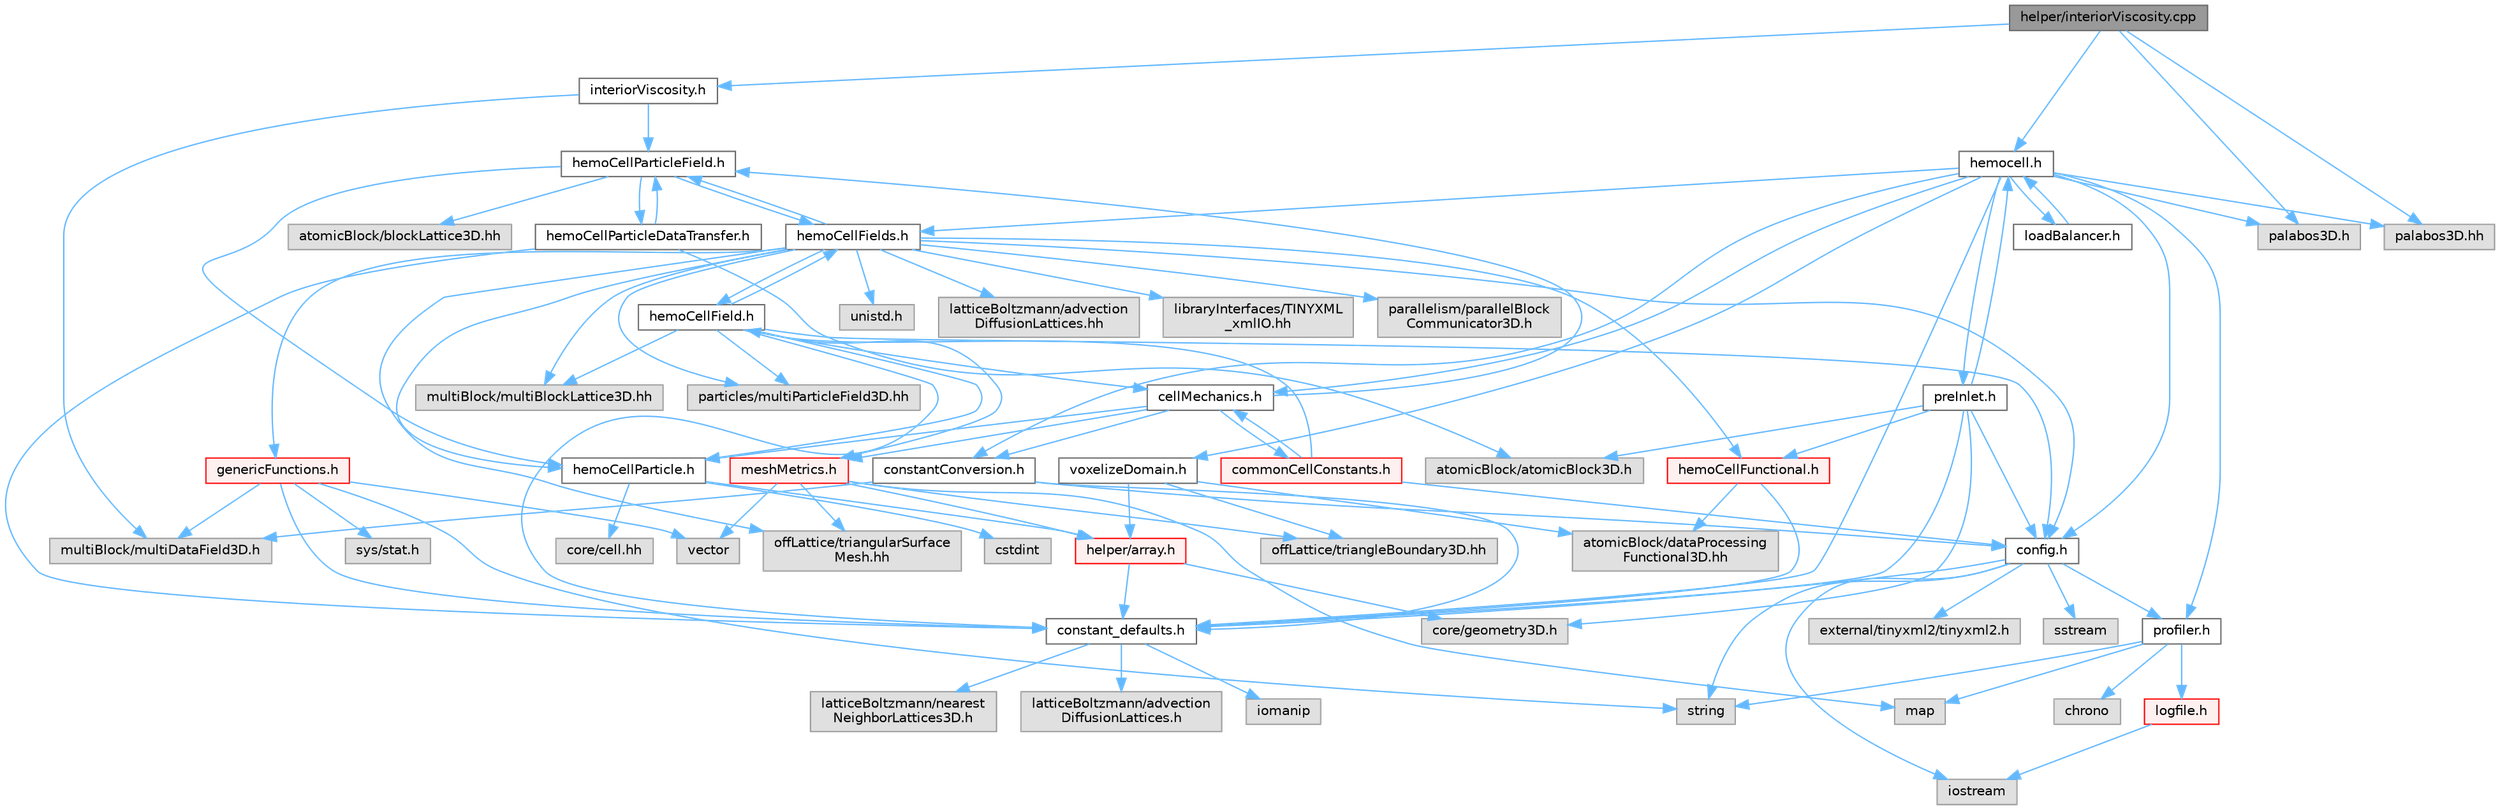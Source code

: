 digraph "helper/interiorViscosity.cpp"
{
 // LATEX_PDF_SIZE
  bgcolor="transparent";
  edge [fontname=Helvetica,fontsize=10,labelfontname=Helvetica,labelfontsize=10];
  node [fontname=Helvetica,fontsize=10,shape=box,height=0.2,width=0.4];
  Node1 [id="Node000001",label="helper/interiorViscosity.cpp",height=0.2,width=0.4,color="gray40", fillcolor="grey60", style="filled", fontcolor="black",tooltip=" "];
  Node1 -> Node2 [id="edge1_Node000001_Node000002",color="steelblue1",style="solid",tooltip=" "];
  Node2 [id="Node000002",label="interiorViscosity.h",height=0.2,width=0.4,color="grey40", fillcolor="white", style="filled",URL="$interiorViscosity_8h.html",tooltip=" "];
  Node2 -> Node3 [id="edge2_Node000002_Node000003",color="steelblue1",style="solid",tooltip=" "];
  Node3 [id="Node000003",label="hemoCellParticleField.h",height=0.2,width=0.4,color="grey40", fillcolor="white", style="filled",URL="$hemoCellParticleField_8h.html",tooltip=" "];
  Node3 -> Node4 [id="edge3_Node000003_Node000004",color="steelblue1",style="solid",tooltip=" "];
  Node4 [id="Node000004",label="hemoCellFields.h",height=0.2,width=0.4,color="grey40", fillcolor="white", style="filled",URL="$hemoCellFields_8h.html",tooltip=" "];
  Node4 -> Node3 [id="edge4_Node000004_Node000003",color="steelblue1",style="solid",tooltip=" "];
  Node4 -> Node5 [id="edge5_Node000004_Node000005",color="steelblue1",style="solid",tooltip=" "];
  Node5 [id="Node000005",label="genericFunctions.h",height=0.2,width=0.4,color="red", fillcolor="#FFF0F0", style="filled",URL="$genericFunctions_8h.html",tooltip=" "];
  Node5 -> Node6 [id="edge6_Node000005_Node000006",color="steelblue1",style="solid",tooltip=" "];
  Node6 [id="Node000006",label="sys/stat.h",height=0.2,width=0.4,color="grey60", fillcolor="#E0E0E0", style="filled",tooltip=" "];
  Node5 -> Node7 [id="edge7_Node000005_Node000007",color="steelblue1",style="solid",tooltip=" "];
  Node7 [id="Node000007",label="vector",height=0.2,width=0.4,color="grey60", fillcolor="#E0E0E0", style="filled",tooltip=" "];
  Node5 -> Node8 [id="edge8_Node000005_Node000008",color="steelblue1",style="solid",tooltip=" "];
  Node8 [id="Node000008",label="string",height=0.2,width=0.4,color="grey60", fillcolor="#E0E0E0", style="filled",tooltip=" "];
  Node5 -> Node12 [id="edge9_Node000005_Node000012",color="steelblue1",style="solid",tooltip=" "];
  Node12 [id="Node000012",label="multiBlock/multiDataField3D.h",height=0.2,width=0.4,color="grey60", fillcolor="#E0E0E0", style="filled",tooltip=" "];
  Node5 -> Node13 [id="edge10_Node000005_Node000013",color="steelblue1",style="solid",tooltip=" "];
  Node13 [id="Node000013",label="constant_defaults.h",height=0.2,width=0.4,color="grey40", fillcolor="white", style="filled",URL="$constant__defaults_8h.html",tooltip=" "];
  Node13 -> Node14 [id="edge11_Node000013_Node000014",color="steelblue1",style="solid",tooltip=" "];
  Node14 [id="Node000014",label="iomanip",height=0.2,width=0.4,color="grey60", fillcolor="#E0E0E0", style="filled",tooltip=" "];
  Node13 -> Node15 [id="edge12_Node000013_Node000015",color="steelblue1",style="solid",tooltip=" "];
  Node15 [id="Node000015",label="latticeBoltzmann/nearest\lNeighborLattices3D.h",height=0.2,width=0.4,color="grey60", fillcolor="#E0E0E0", style="filled",tooltip=" "];
  Node13 -> Node16 [id="edge13_Node000013_Node000016",color="steelblue1",style="solid",tooltip=" "];
  Node16 [id="Node000016",label="latticeBoltzmann/advection\lDiffusionLattices.h",height=0.2,width=0.4,color="grey60", fillcolor="#E0E0E0", style="filled",tooltip=" "];
  Node4 -> Node17 [id="edge14_Node000004_Node000017",color="steelblue1",style="solid",tooltip=" "];
  Node17 [id="Node000017",label="hemoCellFunctional.h",height=0.2,width=0.4,color="red", fillcolor="#FFF0F0", style="filled",URL="$hemoCellFunctional_8h.html",tooltip=" "];
  Node17 -> Node13 [id="edge15_Node000017_Node000013",color="steelblue1",style="solid",tooltip=" "];
  Node17 -> Node19 [id="edge16_Node000017_Node000019",color="steelblue1",style="solid",tooltip=" "];
  Node19 [id="Node000019",label="atomicBlock/dataProcessing\lFunctional3D.hh",height=0.2,width=0.4,color="grey60", fillcolor="#E0E0E0", style="filled",tooltip=" "];
  Node4 -> Node22 [id="edge17_Node000004_Node000022",color="steelblue1",style="solid",tooltip=" "];
  Node22 [id="Node000022",label="hemoCellField.h",height=0.2,width=0.4,color="grey40", fillcolor="white", style="filled",URL="$hemoCellField_8h.html",tooltip=" "];
  Node22 -> Node23 [id="edge18_Node000022_Node000023",color="steelblue1",style="solid",tooltip=" "];
  Node23 [id="Node000023",label="config.h",height=0.2,width=0.4,color="grey40", fillcolor="white", style="filled",URL="$config_8h.html",tooltip=" "];
  Node23 -> Node24 [id="edge19_Node000023_Node000024",color="steelblue1",style="solid",tooltip=" "];
  Node24 [id="Node000024",label="profiler.h",height=0.2,width=0.4,color="grey40", fillcolor="white", style="filled",URL="$profiler_8h.html",tooltip=" "];
  Node24 -> Node25 [id="edge20_Node000024_Node000025",color="steelblue1",style="solid",tooltip=" "];
  Node25 [id="Node000025",label="chrono",height=0.2,width=0.4,color="grey60", fillcolor="#E0E0E0", style="filled",tooltip=" "];
  Node24 -> Node8 [id="edge21_Node000024_Node000008",color="steelblue1",style="solid",tooltip=" "];
  Node24 -> Node26 [id="edge22_Node000024_Node000026",color="steelblue1",style="solid",tooltip=" "];
  Node26 [id="Node000026",label="map",height=0.2,width=0.4,color="grey60", fillcolor="#E0E0E0", style="filled",tooltip=" "];
  Node24 -> Node27 [id="edge23_Node000024_Node000027",color="steelblue1",style="solid",tooltip=" "];
  Node27 [id="Node000027",label="logfile.h",height=0.2,width=0.4,color="red", fillcolor="#FFF0F0", style="filled",URL="$logfile_8h.html",tooltip=" "];
  Node27 -> Node29 [id="edge24_Node000027_Node000029",color="steelblue1",style="solid",tooltip=" "];
  Node29 [id="Node000029",label="iostream",height=0.2,width=0.4,color="grey60", fillcolor="#E0E0E0", style="filled",tooltip=" "];
  Node23 -> Node30 [id="edge25_Node000023_Node000030",color="steelblue1",style="solid",tooltip=" "];
  Node30 [id="Node000030",label="external/tinyxml2/tinyxml2.h",height=0.2,width=0.4,color="grey60", fillcolor="#E0E0E0", style="filled",tooltip=" "];
  Node23 -> Node13 [id="edge26_Node000023_Node000013",color="steelblue1",style="solid",tooltip=" "];
  Node23 -> Node8 [id="edge27_Node000023_Node000008",color="steelblue1",style="solid",tooltip=" "];
  Node23 -> Node29 [id="edge28_Node000023_Node000029",color="steelblue1",style="solid",tooltip=" "];
  Node23 -> Node31 [id="edge29_Node000023_Node000031",color="steelblue1",style="solid",tooltip=" "];
  Node31 [id="Node000031",label="sstream",height=0.2,width=0.4,color="grey60", fillcolor="#E0E0E0", style="filled",tooltip=" "];
  Node22 -> Node13 [id="edge30_Node000022_Node000013",color="steelblue1",style="solid",tooltip=" "];
  Node22 -> Node32 [id="edge31_Node000022_Node000032",color="steelblue1",style="solid",tooltip=" "];
  Node32 [id="Node000032",label="cellMechanics.h",height=0.2,width=0.4,color="grey40", fillcolor="white", style="filled",URL="$cellMechanics_8h.html",tooltip=" "];
  Node32 -> Node3 [id="edge32_Node000032_Node000003",color="steelblue1",style="solid",tooltip=" "];
  Node32 -> Node33 [id="edge33_Node000032_Node000033",color="steelblue1",style="solid",tooltip=" "];
  Node33 [id="Node000033",label="hemoCellParticle.h",height=0.2,width=0.4,color="grey40", fillcolor="white", style="filled",URL="$hemoCellParticle_8h.html",tooltip=" "];
  Node33 -> Node34 [id="edge34_Node000033_Node000034",color="steelblue1",style="solid",tooltip=" "];
  Node34 [id="Node000034",label="helper/array.h",height=0.2,width=0.4,color="red", fillcolor="#FFF0F0", style="filled",URL="$array_8h.html",tooltip=" "];
  Node34 -> Node13 [id="edge35_Node000034_Node000013",color="steelblue1",style="solid",tooltip=" "];
  Node34 -> Node38 [id="edge36_Node000034_Node000038",color="steelblue1",style="solid",tooltip=" "];
  Node38 [id="Node000038",label="core/geometry3D.h",height=0.2,width=0.4,color="grey60", fillcolor="#E0E0E0", style="filled",tooltip=" "];
  Node33 -> Node39 [id="edge37_Node000033_Node000039",color="steelblue1",style="solid",tooltip=" "];
  Node39 [id="Node000039",label="core/cell.hh",height=0.2,width=0.4,color="grey60", fillcolor="#E0E0E0", style="filled",tooltip=" "];
  Node33 -> Node40 [id="edge38_Node000033_Node000040",color="steelblue1",style="solid",tooltip=" "];
  Node40 [id="Node000040",label="cstdint",height=0.2,width=0.4,color="grey60", fillcolor="#E0E0E0", style="filled",tooltip=" "];
  Node32 -> Node41 [id="edge39_Node000032_Node000041",color="steelblue1",style="solid",tooltip=" "];
  Node41 [id="Node000041",label="commonCellConstants.h",height=0.2,width=0.4,color="red", fillcolor="#FFF0F0", style="filled",URL="$commonCellConstants_8h.html",tooltip=" "];
  Node41 -> Node32 [id="edge40_Node000041_Node000032",color="steelblue1",style="solid",tooltip=" "];
  Node41 -> Node23 [id="edge41_Node000041_Node000023",color="steelblue1",style="solid",tooltip=" "];
  Node41 -> Node22 [id="edge42_Node000041_Node000022",color="steelblue1",style="solid",tooltip=" "];
  Node32 -> Node43 [id="edge43_Node000032_Node000043",color="steelblue1",style="solid",tooltip=" "];
  Node43 [id="Node000043",label="meshMetrics.h",height=0.2,width=0.4,color="red", fillcolor="#FFF0F0", style="filled",URL="$meshMetrics_8h.html",tooltip=" "];
  Node43 -> Node26 [id="edge44_Node000043_Node000026",color="steelblue1",style="solid",tooltip=" "];
  Node43 -> Node7 [id="edge45_Node000043_Node000007",color="steelblue1",style="solid",tooltip=" "];
  Node43 -> Node44 [id="edge46_Node000043_Node000044",color="steelblue1",style="solid",tooltip=" "];
  Node44 [id="Node000044",label="offLattice/triangularSurface\lMesh.hh",height=0.2,width=0.4,color="grey60", fillcolor="#E0E0E0", style="filled",tooltip=" "];
  Node43 -> Node45 [id="edge47_Node000043_Node000045",color="steelblue1",style="solid",tooltip=" "];
  Node45 [id="Node000045",label="offLattice/triangleBoundary3D.hh",height=0.2,width=0.4,color="grey60", fillcolor="#E0E0E0", style="filled",tooltip=" "];
  Node43 -> Node34 [id="edge48_Node000043_Node000034",color="steelblue1",style="solid",tooltip=" "];
  Node32 -> Node47 [id="edge49_Node000032_Node000047",color="steelblue1",style="solid",tooltip=" "];
  Node47 [id="Node000047",label="constantConversion.h",height=0.2,width=0.4,color="grey40", fillcolor="white", style="filled",URL="$constantConversion_8h.html",tooltip=" "];
  Node47 -> Node23 [id="edge50_Node000047_Node000023",color="steelblue1",style="solid",tooltip=" "];
  Node47 -> Node13 [id="edge51_Node000047_Node000013",color="steelblue1",style="solid",tooltip=" "];
  Node47 -> Node12 [id="edge52_Node000047_Node000012",color="steelblue1",style="solid",tooltip=" "];
  Node22 -> Node43 [id="edge53_Node000022_Node000043",color="steelblue1",style="solid",tooltip=" "];
  Node22 -> Node4 [id="edge54_Node000022_Node000004",color="steelblue1",style="solid",tooltip=" "];
  Node22 -> Node33 [id="edge55_Node000022_Node000033",color="steelblue1",style="solid",tooltip=" "];
  Node22 -> Node48 [id="edge56_Node000022_Node000048",color="steelblue1",style="solid",tooltip=" "];
  Node48 [id="Node000048",label="multiBlock/multiBlockLattice3D.hh",height=0.2,width=0.4,color="grey60", fillcolor="#E0E0E0", style="filled",tooltip=" "];
  Node22 -> Node49 [id="edge57_Node000022_Node000049",color="steelblue1",style="solid",tooltip=" "];
  Node49 [id="Node000049",label="particles/multiParticleField3D.hh",height=0.2,width=0.4,color="grey60", fillcolor="#E0E0E0", style="filled",tooltip=" "];
  Node4 -> Node33 [id="edge58_Node000004_Node000033",color="steelblue1",style="solid",tooltip=" "];
  Node4 -> Node23 [id="edge59_Node000004_Node000023",color="steelblue1",style="solid",tooltip=" "];
  Node4 -> Node50 [id="edge60_Node000004_Node000050",color="steelblue1",style="solid",tooltip=" "];
  Node50 [id="Node000050",label="unistd.h",height=0.2,width=0.4,color="grey60", fillcolor="#E0E0E0", style="filled",tooltip=" "];
  Node4 -> Node51 [id="edge61_Node000004_Node000051",color="steelblue1",style="solid",tooltip=" "];
  Node51 [id="Node000051",label="latticeBoltzmann/advection\lDiffusionLattices.hh",height=0.2,width=0.4,color="grey60", fillcolor="#E0E0E0", style="filled",tooltip=" "];
  Node4 -> Node48 [id="edge62_Node000004_Node000048",color="steelblue1",style="solid",tooltip=" "];
  Node4 -> Node44 [id="edge63_Node000004_Node000044",color="steelblue1",style="solid",tooltip=" "];
  Node4 -> Node52 [id="edge64_Node000004_Node000052",color="steelblue1",style="solid",tooltip=" "];
  Node52 [id="Node000052",label="libraryInterfaces/TINYXML\l_xmlIO.hh",height=0.2,width=0.4,color="grey60", fillcolor="#E0E0E0", style="filled",tooltip=" "];
  Node4 -> Node49 [id="edge65_Node000004_Node000049",color="steelblue1",style="solid",tooltip=" "];
  Node4 -> Node53 [id="edge66_Node000004_Node000053",color="steelblue1",style="solid",tooltip=" "];
  Node53 [id="Node000053",label="parallelism/parallelBlock\lCommunicator3D.h",height=0.2,width=0.4,color="grey60", fillcolor="#E0E0E0", style="filled",tooltip=" "];
  Node3 -> Node54 [id="edge67_Node000003_Node000054",color="steelblue1",style="solid",tooltip=" "];
  Node54 [id="Node000054",label="hemoCellParticleDataTransfer.h",height=0.2,width=0.4,color="grey40", fillcolor="white", style="filled",URL="$hemoCellParticleDataTransfer_8h.html",tooltip=" "];
  Node54 -> Node55 [id="edge68_Node000054_Node000055",color="steelblue1",style="solid",tooltip=" "];
  Node55 [id="Node000055",label="atomicBlock/atomicBlock3D.h",height=0.2,width=0.4,color="grey60", fillcolor="#E0E0E0", style="filled",tooltip=" "];
  Node54 -> Node3 [id="edge69_Node000054_Node000003",color="steelblue1",style="solid",tooltip=" "];
  Node54 -> Node13 [id="edge70_Node000054_Node000013",color="steelblue1",style="solid",tooltip=" "];
  Node3 -> Node33 [id="edge71_Node000003_Node000033",color="steelblue1",style="solid",tooltip=" "];
  Node3 -> Node56 [id="edge72_Node000003_Node000056",color="steelblue1",style="solid",tooltip=" "];
  Node56 [id="Node000056",label="atomicBlock/blockLattice3D.hh",height=0.2,width=0.4,color="grey60", fillcolor="#E0E0E0", style="filled",tooltip=" "];
  Node2 -> Node12 [id="edge73_Node000002_Node000012",color="steelblue1",style="solid",tooltip=" "];
  Node1 -> Node57 [id="edge74_Node000001_Node000057",color="steelblue1",style="solid",tooltip=" "];
  Node57 [id="Node000057",label="hemocell.h",height=0.2,width=0.4,color="grey40", fillcolor="white", style="filled",URL="$hemocell_8h.html",tooltip=" "];
  Node57 -> Node13 [id="edge75_Node000057_Node000013",color="steelblue1",style="solid",tooltip=" "];
  Node57 -> Node23 [id="edge76_Node000057_Node000023",color="steelblue1",style="solid",tooltip=" "];
  Node57 -> Node4 [id="edge77_Node000057_Node000004",color="steelblue1",style="solid",tooltip=" "];
  Node57 -> Node58 [id="edge78_Node000057_Node000058",color="steelblue1",style="solid",tooltip=" "];
  Node58 [id="Node000058",label="loadBalancer.h",height=0.2,width=0.4,color="grey40", fillcolor="white", style="filled",URL="$loadBalancer_8h.html",tooltip=" "];
  Node58 -> Node57 [id="edge79_Node000058_Node000057",color="steelblue1",style="solid",tooltip=" "];
  Node57 -> Node24 [id="edge80_Node000057_Node000024",color="steelblue1",style="solid",tooltip=" "];
  Node57 -> Node32 [id="edge81_Node000057_Node000032",color="steelblue1",style="solid",tooltip=" "];
  Node57 -> Node47 [id="edge82_Node000057_Node000047",color="steelblue1",style="solid",tooltip=" "];
  Node57 -> Node59 [id="edge83_Node000057_Node000059",color="steelblue1",style="solid",tooltip=" "];
  Node59 [id="Node000059",label="preInlet.h",height=0.2,width=0.4,color="grey40", fillcolor="white", style="filled",URL="$preInlet_8h.html",tooltip=" "];
  Node59 -> Node13 [id="edge84_Node000059_Node000013",color="steelblue1",style="solid",tooltip=" "];
  Node59 -> Node17 [id="edge85_Node000059_Node000017",color="steelblue1",style="solid",tooltip=" "];
  Node59 -> Node38 [id="edge86_Node000059_Node000038",color="steelblue1",style="solid",tooltip=" "];
  Node59 -> Node55 [id="edge87_Node000059_Node000055",color="steelblue1",style="solid",tooltip=" "];
  Node59 -> Node23 [id="edge88_Node000059_Node000023",color="steelblue1",style="solid",tooltip=" "];
  Node59 -> Node57 [id="edge89_Node000059_Node000057",color="steelblue1",style="solid",tooltip=" "];
  Node57 -> Node60 [id="edge90_Node000057_Node000060",color="steelblue1",style="solid",tooltip=" "];
  Node60 [id="Node000060",label="voxelizeDomain.h",height=0.2,width=0.4,color="grey40", fillcolor="white", style="filled",URL="$voxelizeDomain_8h.html",tooltip=" "];
  Node60 -> Node19 [id="edge91_Node000060_Node000019",color="steelblue1",style="solid",tooltip=" "];
  Node60 -> Node45 [id="edge92_Node000060_Node000045",color="steelblue1",style="solid",tooltip=" "];
  Node60 -> Node34 [id="edge93_Node000060_Node000034",color="steelblue1",style="solid",tooltip=" "];
  Node57 -> Node61 [id="edge94_Node000057_Node000061",color="steelblue1",style="solid",tooltip=" "];
  Node61 [id="Node000061",label="palabos3D.h",height=0.2,width=0.4,color="grey60", fillcolor="#E0E0E0", style="filled",tooltip=" "];
  Node57 -> Node62 [id="edge95_Node000057_Node000062",color="steelblue1",style="solid",tooltip=" "];
  Node62 [id="Node000062",label="palabos3D.hh",height=0.2,width=0.4,color="grey60", fillcolor="#E0E0E0", style="filled",tooltip=" "];
  Node1 -> Node61 [id="edge96_Node000001_Node000061",color="steelblue1",style="solid",tooltip=" "];
  Node1 -> Node62 [id="edge97_Node000001_Node000062",color="steelblue1",style="solid",tooltip=" "];
}
